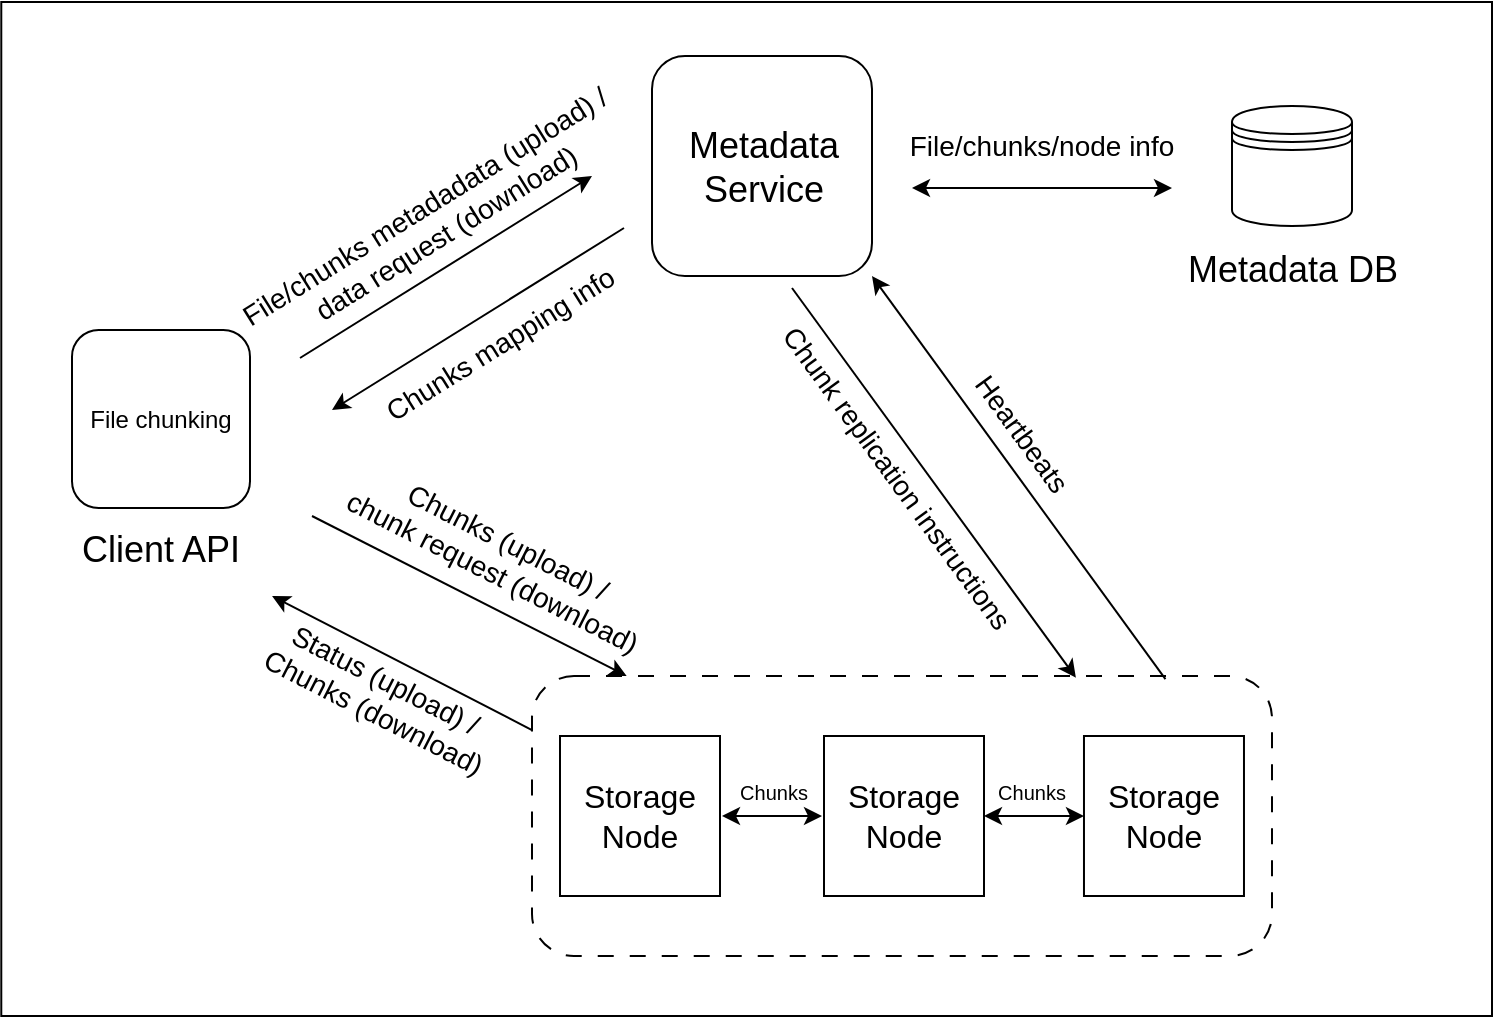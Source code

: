 <mxfile version="28.1.0">
  <diagram name="Page-1" id="Enlzoj0jW9OrRIPsBXBB">
    <mxGraphModel dx="767" dy="414" grid="1" gridSize="10" guides="1" tooltips="1" connect="1" arrows="0" fold="1" page="1" pageScale="1" pageWidth="850" pageHeight="1100" math="0" shadow="0">
      <root>
        <mxCell id="0" />
        <mxCell id="1" parent="0" />
        <mxCell id="m5_4I0K0eCY9Succet0--63" value="" style="rounded=0;whiteSpace=wrap;html=1;" parent="1" vertex="1">
          <mxGeometry x="24.64" y="133" width="745.36" height="507" as="geometry" />
        </mxCell>
        <mxCell id="m5_4I0K0eCY9Succet0--57" value="" style="rounded=1;whiteSpace=wrap;html=1;dashed=1;dashPattern=8 8;" parent="1" vertex="1">
          <mxGeometry x="290" y="470" width="370" height="140" as="geometry" />
        </mxCell>
        <mxCell id="m5_4I0K0eCY9Succet0--10" value="&lt;font style=&quot;font-size: 14px;&quot;&gt;File/chunks metadadata (upload) /&amp;nbsp;&lt;/font&gt;&lt;div&gt;&lt;font style=&quot;font-size: 14px;&quot;&gt;data request (download)&lt;/font&gt;&lt;/div&gt;" style="text;html=1;align=center;verticalAlign=middle;whiteSpace=wrap;rounded=0;rotation=328;" parent="1" vertex="1">
          <mxGeometry x="129.53" y="221.11" width="225.36" height="40" as="geometry" />
        </mxCell>
        <mxCell id="m5_4I0K0eCY9Succet0--11" value="" style="endArrow=classic;html=1;rounded=0;startArrow=none;startFill=0;" parent="1" edge="1">
          <mxGeometry width="50" height="50" relative="1" as="geometry">
            <mxPoint x="174" y="311" as="sourcePoint" />
            <mxPoint x="320" y="220" as="targetPoint" />
          </mxGeometry>
        </mxCell>
        <mxCell id="m5_4I0K0eCY9Succet0--28" value="" style="endArrow=none;html=1;rounded=0;startArrow=classic;startFill=1;endFill=0;" parent="1" edge="1">
          <mxGeometry width="50" height="50" relative="1" as="geometry">
            <mxPoint x="190" y="337" as="sourcePoint" />
            <mxPoint x="336" y="246" as="targetPoint" />
          </mxGeometry>
        </mxCell>
        <mxCell id="m5_4I0K0eCY9Succet0--29" value="&lt;font style=&quot;font-size: 14px;&quot;&gt;Chunks mapping info&lt;/font&gt;" style="text;html=1;align=center;verticalAlign=middle;whiteSpace=wrap;rounded=0;rotation=328;" parent="1" vertex="1">
          <mxGeometry x="205.02" y="283.55" width="137.98" height="40" as="geometry" />
        </mxCell>
        <mxCell id="m5_4I0K0eCY9Succet0--31" value="" style="endArrow=classic;html=1;rounded=0;startArrow=classic;startFill=1;" parent="1" edge="1">
          <mxGeometry width="50" height="50" relative="1" as="geometry">
            <mxPoint x="480" y="226" as="sourcePoint" />
            <mxPoint x="610" y="226" as="targetPoint" />
          </mxGeometry>
        </mxCell>
        <mxCell id="m5_4I0K0eCY9Succet0--32" value="&lt;span style=&quot;font-size: 14px;&quot;&gt;File/chunks/node info&lt;/span&gt;" style="text;html=1;align=center;verticalAlign=middle;whiteSpace=wrap;rounded=0;rotation=0;" parent="1" vertex="1">
          <mxGeometry x="476" y="189" width="137.98" height="31" as="geometry" />
        </mxCell>
        <mxCell id="m5_4I0K0eCY9Succet0--44" value="" style="endArrow=classic;html=1;rounded=0;startArrow=none;startFill=0;endFill=1;" parent="1" target="m5_4I0K0eCY9Succet0--57" edge="1">
          <mxGeometry width="50" height="50" relative="1" as="geometry">
            <mxPoint x="180" y="390" as="sourcePoint" />
            <mxPoint x="460" y="460" as="targetPoint" />
          </mxGeometry>
        </mxCell>
        <mxCell id="m5_4I0K0eCY9Succet0--45" value="" style="group" parent="1" vertex="1" connectable="0">
          <mxGeometry x="304" y="500" width="80" height="80" as="geometry" />
        </mxCell>
        <mxCell id="m5_4I0K0eCY9Succet0--34" value="" style="whiteSpace=wrap;html=1;aspect=fixed;" parent="m5_4I0K0eCY9Succet0--45" vertex="1">
          <mxGeometry width="80" height="80" as="geometry" />
        </mxCell>
        <mxCell id="m5_4I0K0eCY9Succet0--39" value="&lt;font style=&quot;font-size: 16px;&quot;&gt;Storage&lt;/font&gt;&lt;div&gt;&lt;font style=&quot;font-size: 16px;&quot;&gt;Node&lt;/font&gt;&lt;/div&gt;" style="text;html=1;align=center;verticalAlign=middle;whiteSpace=wrap;rounded=0;" parent="m5_4I0K0eCY9Succet0--45" vertex="1">
          <mxGeometry y="10" width="80" height="60" as="geometry" />
        </mxCell>
        <mxCell id="m5_4I0K0eCY9Succet0--46" value="" style="group" parent="1" vertex="1" connectable="0">
          <mxGeometry x="436" y="500" width="80" height="80" as="geometry" />
        </mxCell>
        <mxCell id="m5_4I0K0eCY9Succet0--40" value="" style="whiteSpace=wrap;html=1;aspect=fixed;" parent="m5_4I0K0eCY9Succet0--46" vertex="1">
          <mxGeometry width="80" height="80" as="geometry" />
        </mxCell>
        <mxCell id="m5_4I0K0eCY9Succet0--41" value="&lt;font style=&quot;font-size: 16px;&quot;&gt;Storage&lt;/font&gt;&lt;div&gt;&lt;font style=&quot;font-size: 16px;&quot;&gt;Node&lt;/font&gt;&lt;/div&gt;" style="text;html=1;align=center;verticalAlign=middle;whiteSpace=wrap;rounded=0;" parent="m5_4I0K0eCY9Succet0--46" vertex="1">
          <mxGeometry y="10" width="80" height="60" as="geometry" />
        </mxCell>
        <mxCell id="m5_4I0K0eCY9Succet0--47" value="" style="group" parent="1" vertex="1" connectable="0">
          <mxGeometry x="565.99" y="500" width="80" height="80" as="geometry" />
        </mxCell>
        <mxCell id="m5_4I0K0eCY9Succet0--42" value="" style="whiteSpace=wrap;html=1;aspect=fixed;" parent="m5_4I0K0eCY9Succet0--47" vertex="1">
          <mxGeometry width="80" height="80" as="geometry" />
        </mxCell>
        <mxCell id="m5_4I0K0eCY9Succet0--43" value="&lt;font style=&quot;font-size: 16px;&quot;&gt;Storage&lt;/font&gt;&lt;div&gt;&lt;font style=&quot;font-size: 16px;&quot;&gt;Node&lt;/font&gt;&lt;/div&gt;" style="text;html=1;align=center;verticalAlign=middle;whiteSpace=wrap;rounded=0;" parent="m5_4I0K0eCY9Succet0--47" vertex="1">
          <mxGeometry y="10" width="80" height="60" as="geometry" />
        </mxCell>
        <mxCell id="m5_4I0K0eCY9Succet0--49" value="" style="group" parent="1" vertex="1" connectable="0">
          <mxGeometry x="346" y="160" width="120" height="110" as="geometry" />
        </mxCell>
        <mxCell id="m5_4I0K0eCY9Succet0--8" value="" style="whiteSpace=wrap;html=1;aspect=fixed;rounded=1;" parent="m5_4I0K0eCY9Succet0--49" vertex="1">
          <mxGeometry x="4" width="110" height="110" as="geometry" />
        </mxCell>
        <mxCell id="m5_4I0K0eCY9Succet0--9" value="&lt;font style=&quot;font-size: 18px;&quot;&gt;Metadata&lt;/font&gt;&lt;div&gt;&lt;font style=&quot;font-size: 18px;&quot;&gt;Service&lt;/font&gt;&lt;/div&gt;" style="text;html=1;align=center;verticalAlign=middle;whiteSpace=wrap;rounded=0;" parent="m5_4I0K0eCY9Succet0--49" vertex="1">
          <mxGeometry y="16" width="120" height="80" as="geometry" />
        </mxCell>
        <mxCell id="m5_4I0K0eCY9Succet0--50" value="" style="group" parent="1" vertex="1" connectable="0">
          <mxGeometry x="605" y="185" width="130" height="100" as="geometry" />
        </mxCell>
        <mxCell id="m5_4I0K0eCY9Succet0--30" value="" style="shape=datastore;whiteSpace=wrap;html=1;" parent="m5_4I0K0eCY9Succet0--50" vertex="1">
          <mxGeometry x="35" width="60" height="60" as="geometry" />
        </mxCell>
        <mxCell id="m5_4I0K0eCY9Succet0--33" value="&lt;font style=&quot;font-size: 18px;&quot;&gt;Metadata DB&lt;/font&gt;" style="text;strokeColor=none;fillColor=none;html=1;fontSize=24;fontStyle=0;verticalAlign=middle;align=center;" parent="m5_4I0K0eCY9Succet0--50" vertex="1">
          <mxGeometry y="60" width="130" height="40" as="geometry" />
        </mxCell>
        <mxCell id="m5_4I0K0eCY9Succet0--56" value="" style="group;rounded=1;" parent="1" vertex="1" connectable="0">
          <mxGeometry x="39" y="297" width="130" height="128" as="geometry" />
        </mxCell>
        <mxCell id="m5_4I0K0eCY9Succet0--4" value="&lt;font style=&quot;font-size: 18px;&quot;&gt;Client API&lt;/font&gt;" style="text;strokeColor=none;fillColor=none;html=1;fontSize=24;fontStyle=0;verticalAlign=middle;align=center;" parent="m5_4I0K0eCY9Succet0--56" vertex="1">
          <mxGeometry y="88" width="130" height="40" as="geometry" />
        </mxCell>
        <mxCell id="m5_4I0K0eCY9Succet0--55" value="File chunking" style="whiteSpace=wrap;html=1;aspect=fixed;rounded=1;" parent="m5_4I0K0eCY9Succet0--56" vertex="1">
          <mxGeometry x="21" width="89" height="89" as="geometry" />
        </mxCell>
        <mxCell id="m5_4I0K0eCY9Succet0--58" value="&lt;font style=&quot;font-size: 14px;&quot;&gt;Chunks (upload) /&lt;/font&gt;&lt;div&gt;&lt;font style=&quot;font-size: 14px;&quot;&gt;chunk request (download)&lt;/font&gt;&lt;/div&gt;" style="text;html=1;align=center;verticalAlign=middle;whiteSpace=wrap;rounded=0;rotation=27;" parent="1" vertex="1">
          <mxGeometry x="178.51" y="390" width="190.99" height="40" as="geometry" />
        </mxCell>
        <mxCell id="m5_4I0K0eCY9Succet0--59" value="" style="endArrow=classic;html=1;rounded=0;entryX=0.931;entryY=1.125;entryDx=0;entryDy=0;entryPerimeter=0;exitX=0;exitY=0.193;exitDx=0;exitDy=0;exitPerimeter=0;" parent="1" source="m5_4I0K0eCY9Succet0--57" target="m5_4I0K0eCY9Succet0--4" edge="1">
          <mxGeometry width="50" height="50" relative="1" as="geometry">
            <mxPoint x="280" y="510" as="sourcePoint" />
            <mxPoint x="276.57" y="493" as="targetPoint" />
          </mxGeometry>
        </mxCell>
        <mxCell id="m5_4I0K0eCY9Succet0--60" value="&lt;font style=&quot;font-size: 14px;&quot;&gt;Status (upload) /&amp;nbsp;&lt;/font&gt;&lt;div&gt;&lt;font style=&quot;font-size: 14px;&quot;&gt;Chunks (download)&lt;/font&gt;&lt;/div&gt;" style="text;html=1;align=center;verticalAlign=middle;whiteSpace=wrap;rounded=0;rotation=27;" parent="1" vertex="1">
          <mxGeometry x="144.64" y="460" width="140" height="40" as="geometry" />
        </mxCell>
        <mxCell id="m5_4I0K0eCY9Succet0--61" value="" style="endArrow=classic;html=1;rounded=0;exitX=0.856;exitY=0.011;exitDx=0;exitDy=0;exitPerimeter=0;" parent="1" source="m5_4I0K0eCY9Succet0--57" edge="1">
          <mxGeometry width="50" height="50" relative="1" as="geometry">
            <mxPoint x="360" y="460" as="sourcePoint" />
            <mxPoint x="460" y="270" as="targetPoint" />
          </mxGeometry>
        </mxCell>
        <mxCell id="m5_4I0K0eCY9Succet0--62" value="Heartbeats" style="text;html=1;align=center;verticalAlign=middle;whiteSpace=wrap;rounded=0;fontSize=14;rotation=54;" parent="1" vertex="1">
          <mxGeometry x="455" y="334" width="160" height="30" as="geometry" />
        </mxCell>
        <mxCell id="-3xwo6Fk2thdhidvj7yw-3" value="" style="endArrow=classic;html=1;rounded=0;strokeColor=default;entryX=0.735;entryY=0.006;entryDx=0;entryDy=0;entryPerimeter=0;" edge="1" parent="1" target="m5_4I0K0eCY9Succet0--57">
          <mxGeometry width="50" height="50" relative="1" as="geometry">
            <mxPoint x="420" y="276" as="sourcePoint" />
            <mxPoint x="460" y="446" as="targetPoint" />
          </mxGeometry>
        </mxCell>
        <mxCell id="-3xwo6Fk2thdhidvj7yw-5" value="Chunk replication instructions" style="text;html=1;align=center;verticalAlign=middle;whiteSpace=wrap;rounded=0;fontSize=14;rotation=54;" vertex="1" parent="1">
          <mxGeometry x="379.83" y="356.12" width="185.01" height="30" as="geometry" />
        </mxCell>
        <mxCell id="-3xwo6Fk2thdhidvj7yw-6" value="" style="endArrow=classic;startArrow=classic;html=1;rounded=0;exitX=1;exitY=0.5;exitDx=0;exitDy=0;entryX=0;entryY=0.5;entryDx=0;entryDy=0;" edge="1" parent="1" source="m5_4I0K0eCY9Succet0--41" target="m5_4I0K0eCY9Succet0--43">
          <mxGeometry width="50" height="50" relative="1" as="geometry">
            <mxPoint x="530" y="550" as="sourcePoint" />
            <mxPoint x="580" y="500" as="targetPoint" />
          </mxGeometry>
        </mxCell>
        <mxCell id="-3xwo6Fk2thdhidvj7yw-7" value="" style="endArrow=classic;startArrow=classic;html=1;rounded=0;exitX=1;exitY=0.5;exitDx=0;exitDy=0;entryX=0;entryY=0.5;entryDx=0;entryDy=0;" edge="1" parent="1">
          <mxGeometry width="50" height="50" relative="1" as="geometry">
            <mxPoint x="385" y="540" as="sourcePoint" />
            <mxPoint x="435" y="540" as="targetPoint" />
          </mxGeometry>
        </mxCell>
        <mxCell id="-3xwo6Fk2thdhidvj7yw-8" value="&lt;font style=&quot;font-size: 10px;&quot;&gt;Chunks&lt;/font&gt;" style="text;html=1;align=center;verticalAlign=middle;whiteSpace=wrap;rounded=0;" vertex="1" parent="1">
          <mxGeometry x="509.99" y="513" width="60" height="30" as="geometry" />
        </mxCell>
        <mxCell id="-3xwo6Fk2thdhidvj7yw-9" value="&lt;font style=&quot;font-size: 10px;&quot;&gt;Chunks&lt;/font&gt;" style="text;html=1;align=center;verticalAlign=middle;whiteSpace=wrap;rounded=0;" vertex="1" parent="1">
          <mxGeometry x="381" y="513" width="60" height="30" as="geometry" />
        </mxCell>
      </root>
    </mxGraphModel>
  </diagram>
</mxfile>
